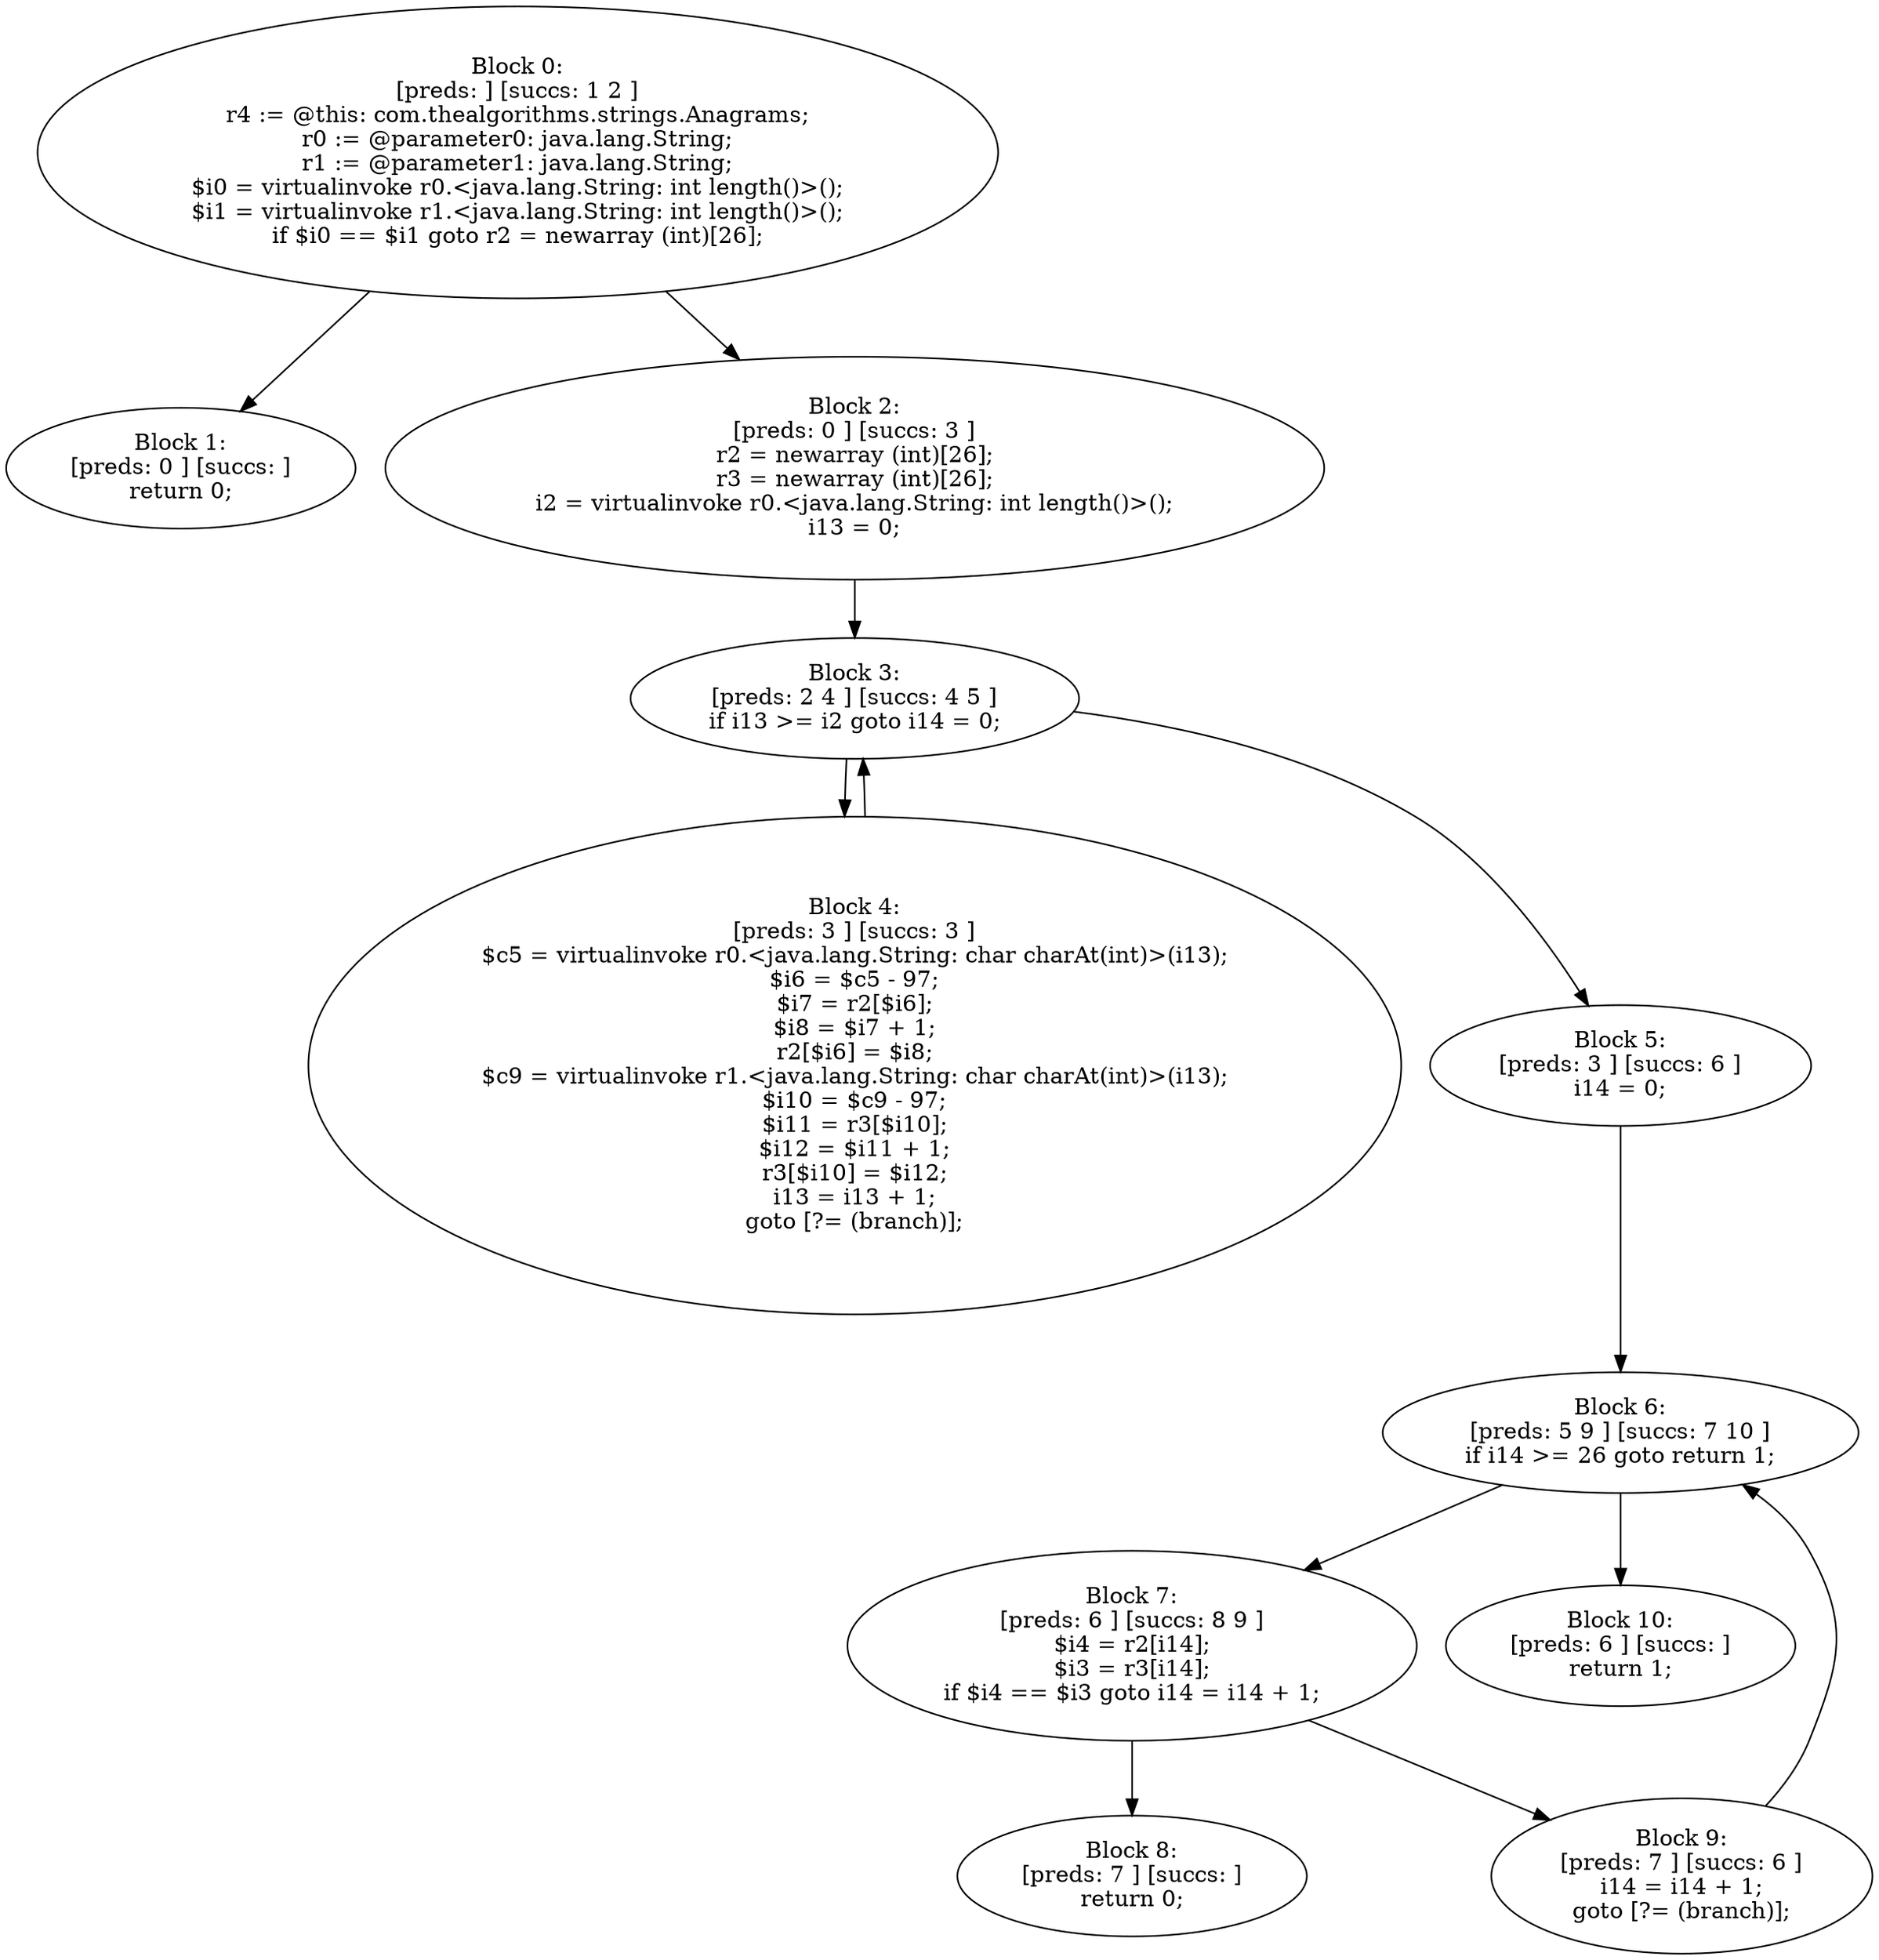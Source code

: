 digraph "unitGraph" {
    "Block 0:
[preds: ] [succs: 1 2 ]
r4 := @this: com.thealgorithms.strings.Anagrams;
r0 := @parameter0: java.lang.String;
r1 := @parameter1: java.lang.String;
$i0 = virtualinvoke r0.<java.lang.String: int length()>();
$i1 = virtualinvoke r1.<java.lang.String: int length()>();
if $i0 == $i1 goto r2 = newarray (int)[26];
"
    "Block 1:
[preds: 0 ] [succs: ]
return 0;
"
    "Block 2:
[preds: 0 ] [succs: 3 ]
r2 = newarray (int)[26];
r3 = newarray (int)[26];
i2 = virtualinvoke r0.<java.lang.String: int length()>();
i13 = 0;
"
    "Block 3:
[preds: 2 4 ] [succs: 4 5 ]
if i13 >= i2 goto i14 = 0;
"
    "Block 4:
[preds: 3 ] [succs: 3 ]
$c5 = virtualinvoke r0.<java.lang.String: char charAt(int)>(i13);
$i6 = $c5 - 97;
$i7 = r2[$i6];
$i8 = $i7 + 1;
r2[$i6] = $i8;
$c9 = virtualinvoke r1.<java.lang.String: char charAt(int)>(i13);
$i10 = $c9 - 97;
$i11 = r3[$i10];
$i12 = $i11 + 1;
r3[$i10] = $i12;
i13 = i13 + 1;
goto [?= (branch)];
"
    "Block 5:
[preds: 3 ] [succs: 6 ]
i14 = 0;
"
    "Block 6:
[preds: 5 9 ] [succs: 7 10 ]
if i14 >= 26 goto return 1;
"
    "Block 7:
[preds: 6 ] [succs: 8 9 ]
$i4 = r2[i14];
$i3 = r3[i14];
if $i4 == $i3 goto i14 = i14 + 1;
"
    "Block 8:
[preds: 7 ] [succs: ]
return 0;
"
    "Block 9:
[preds: 7 ] [succs: 6 ]
i14 = i14 + 1;
goto [?= (branch)];
"
    "Block 10:
[preds: 6 ] [succs: ]
return 1;
"
    "Block 0:
[preds: ] [succs: 1 2 ]
r4 := @this: com.thealgorithms.strings.Anagrams;
r0 := @parameter0: java.lang.String;
r1 := @parameter1: java.lang.String;
$i0 = virtualinvoke r0.<java.lang.String: int length()>();
$i1 = virtualinvoke r1.<java.lang.String: int length()>();
if $i0 == $i1 goto r2 = newarray (int)[26];
"->"Block 1:
[preds: 0 ] [succs: ]
return 0;
";
    "Block 0:
[preds: ] [succs: 1 2 ]
r4 := @this: com.thealgorithms.strings.Anagrams;
r0 := @parameter0: java.lang.String;
r1 := @parameter1: java.lang.String;
$i0 = virtualinvoke r0.<java.lang.String: int length()>();
$i1 = virtualinvoke r1.<java.lang.String: int length()>();
if $i0 == $i1 goto r2 = newarray (int)[26];
"->"Block 2:
[preds: 0 ] [succs: 3 ]
r2 = newarray (int)[26];
r3 = newarray (int)[26];
i2 = virtualinvoke r0.<java.lang.String: int length()>();
i13 = 0;
";
    "Block 2:
[preds: 0 ] [succs: 3 ]
r2 = newarray (int)[26];
r3 = newarray (int)[26];
i2 = virtualinvoke r0.<java.lang.String: int length()>();
i13 = 0;
"->"Block 3:
[preds: 2 4 ] [succs: 4 5 ]
if i13 >= i2 goto i14 = 0;
";
    "Block 3:
[preds: 2 4 ] [succs: 4 5 ]
if i13 >= i2 goto i14 = 0;
"->"Block 4:
[preds: 3 ] [succs: 3 ]
$c5 = virtualinvoke r0.<java.lang.String: char charAt(int)>(i13);
$i6 = $c5 - 97;
$i7 = r2[$i6];
$i8 = $i7 + 1;
r2[$i6] = $i8;
$c9 = virtualinvoke r1.<java.lang.String: char charAt(int)>(i13);
$i10 = $c9 - 97;
$i11 = r3[$i10];
$i12 = $i11 + 1;
r3[$i10] = $i12;
i13 = i13 + 1;
goto [?= (branch)];
";
    "Block 3:
[preds: 2 4 ] [succs: 4 5 ]
if i13 >= i2 goto i14 = 0;
"->"Block 5:
[preds: 3 ] [succs: 6 ]
i14 = 0;
";
    "Block 4:
[preds: 3 ] [succs: 3 ]
$c5 = virtualinvoke r0.<java.lang.String: char charAt(int)>(i13);
$i6 = $c5 - 97;
$i7 = r2[$i6];
$i8 = $i7 + 1;
r2[$i6] = $i8;
$c9 = virtualinvoke r1.<java.lang.String: char charAt(int)>(i13);
$i10 = $c9 - 97;
$i11 = r3[$i10];
$i12 = $i11 + 1;
r3[$i10] = $i12;
i13 = i13 + 1;
goto [?= (branch)];
"->"Block 3:
[preds: 2 4 ] [succs: 4 5 ]
if i13 >= i2 goto i14 = 0;
";
    "Block 5:
[preds: 3 ] [succs: 6 ]
i14 = 0;
"->"Block 6:
[preds: 5 9 ] [succs: 7 10 ]
if i14 >= 26 goto return 1;
";
    "Block 6:
[preds: 5 9 ] [succs: 7 10 ]
if i14 >= 26 goto return 1;
"->"Block 7:
[preds: 6 ] [succs: 8 9 ]
$i4 = r2[i14];
$i3 = r3[i14];
if $i4 == $i3 goto i14 = i14 + 1;
";
    "Block 6:
[preds: 5 9 ] [succs: 7 10 ]
if i14 >= 26 goto return 1;
"->"Block 10:
[preds: 6 ] [succs: ]
return 1;
";
    "Block 7:
[preds: 6 ] [succs: 8 9 ]
$i4 = r2[i14];
$i3 = r3[i14];
if $i4 == $i3 goto i14 = i14 + 1;
"->"Block 8:
[preds: 7 ] [succs: ]
return 0;
";
    "Block 7:
[preds: 6 ] [succs: 8 9 ]
$i4 = r2[i14];
$i3 = r3[i14];
if $i4 == $i3 goto i14 = i14 + 1;
"->"Block 9:
[preds: 7 ] [succs: 6 ]
i14 = i14 + 1;
goto [?= (branch)];
";
    "Block 9:
[preds: 7 ] [succs: 6 ]
i14 = i14 + 1;
goto [?= (branch)];
"->"Block 6:
[preds: 5 9 ] [succs: 7 10 ]
if i14 >= 26 goto return 1;
";
}
